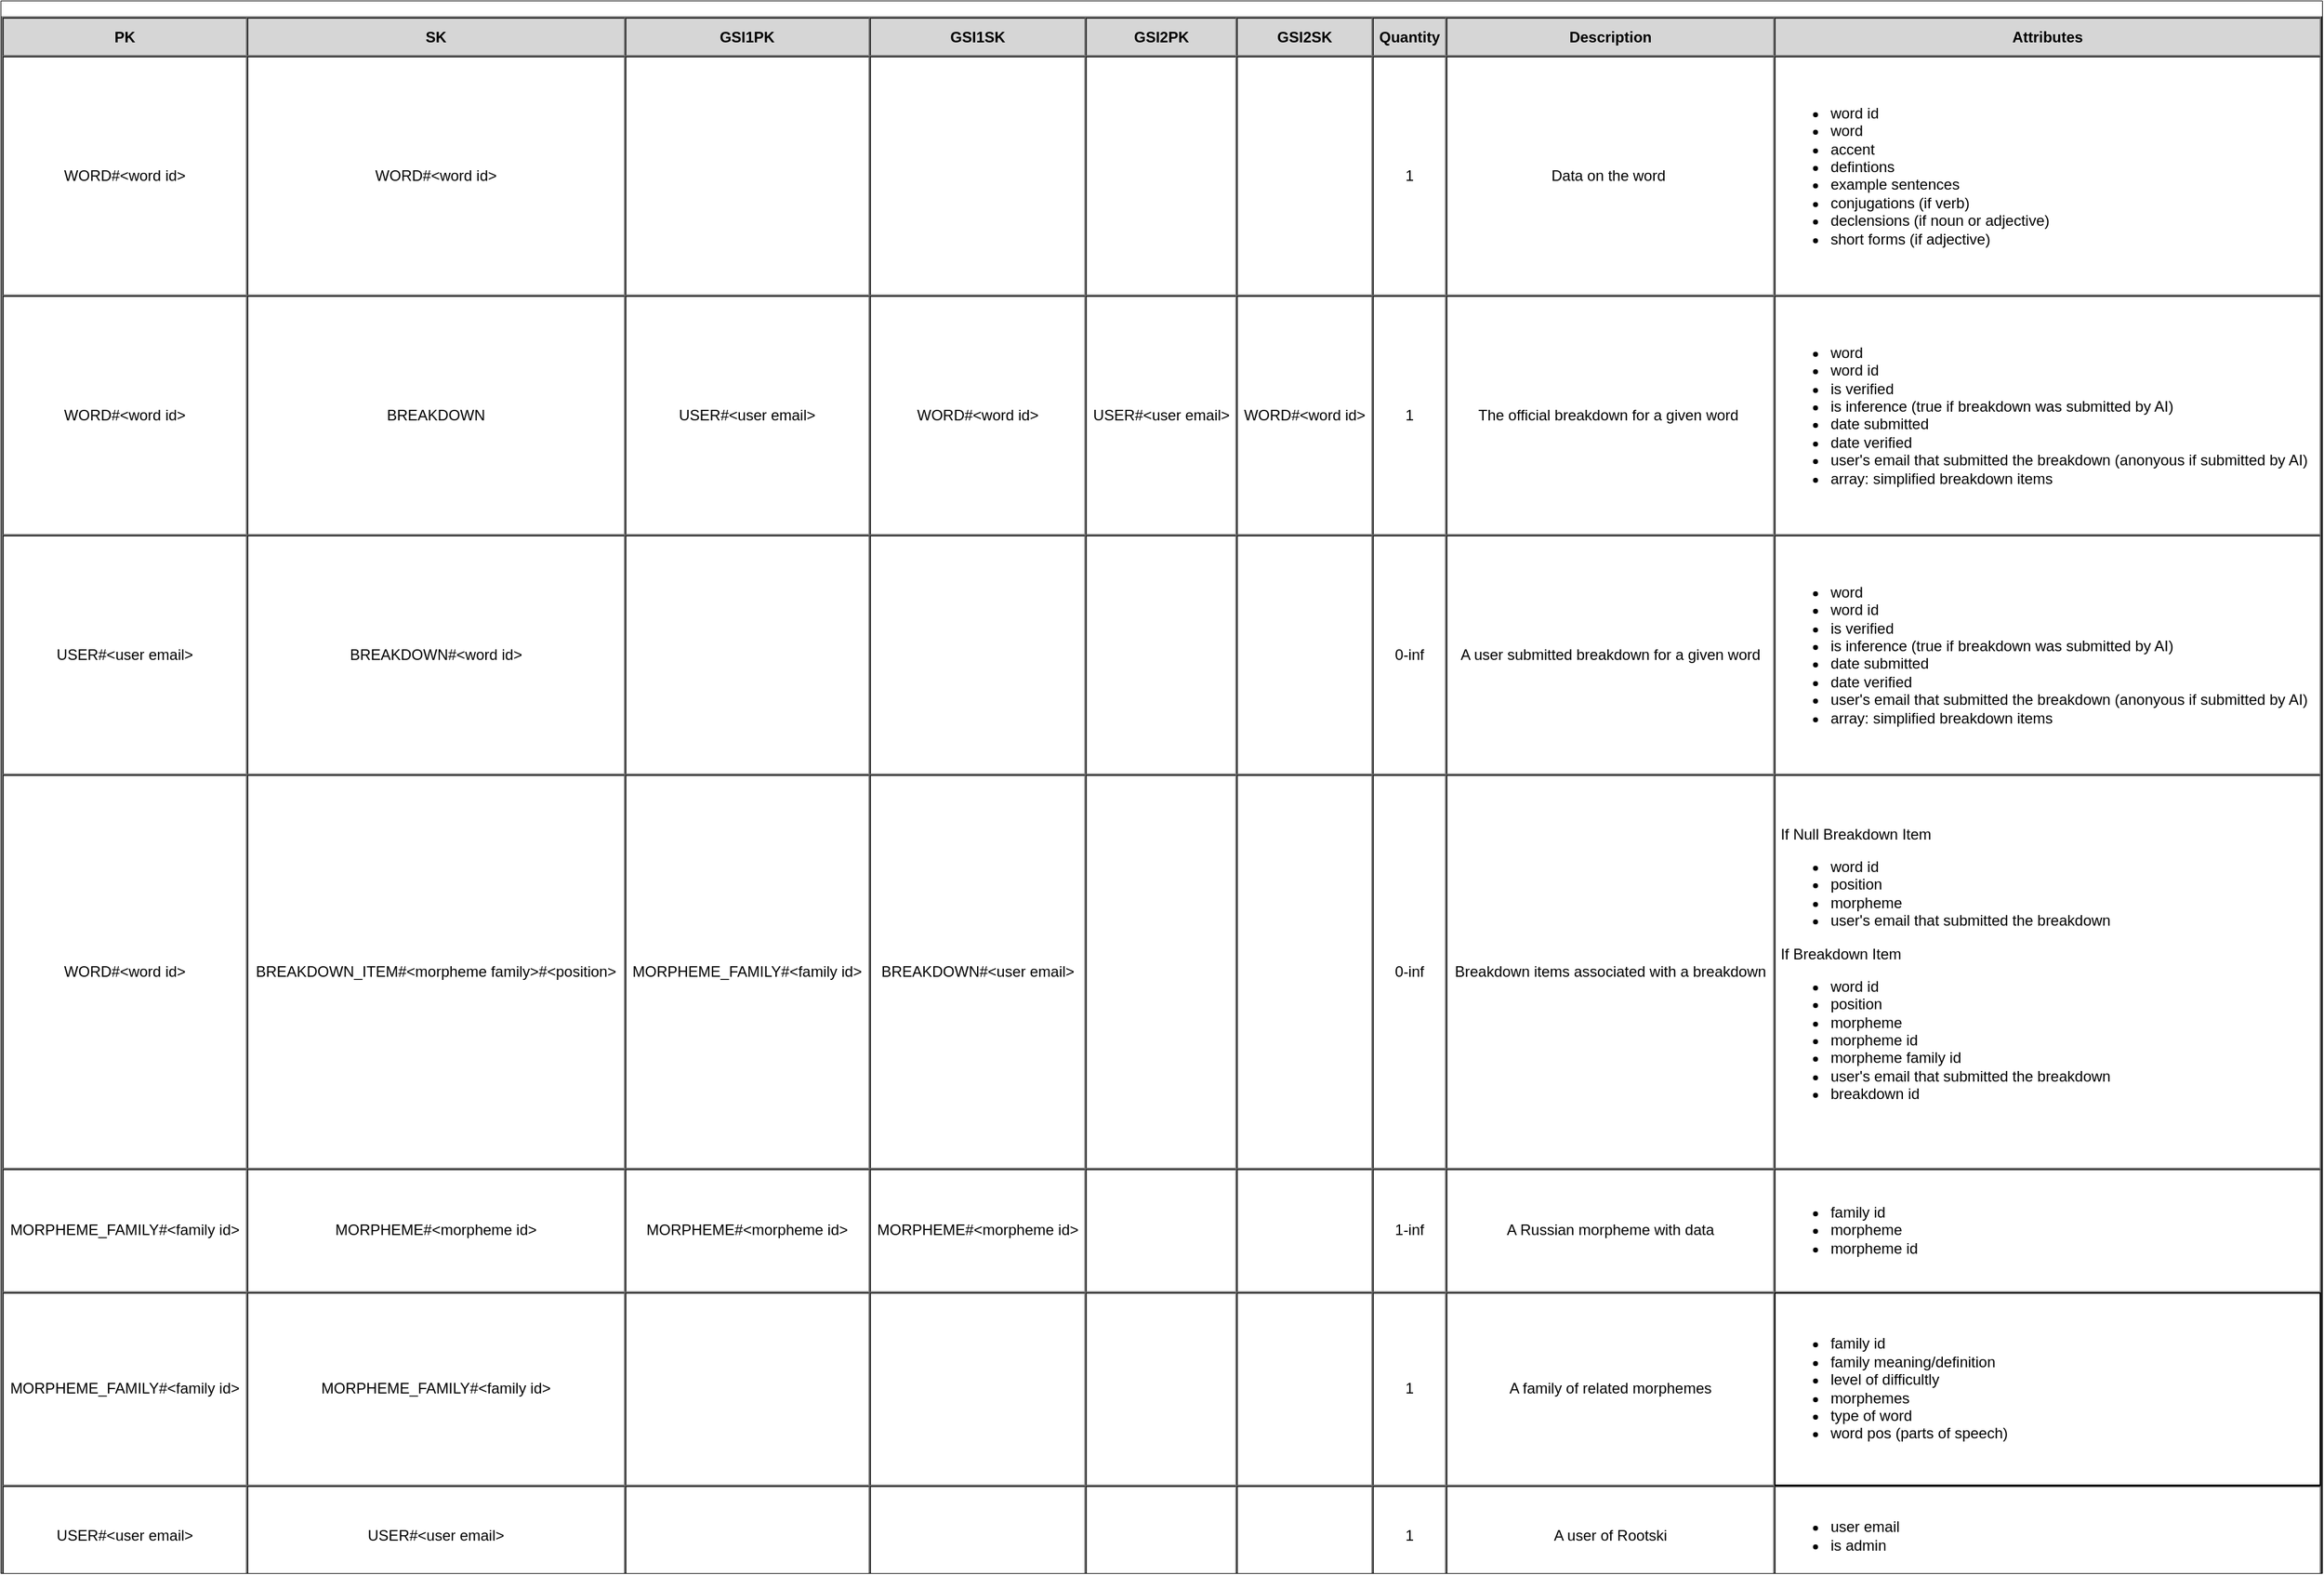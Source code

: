 <mxfile>
    <diagram id="RD69P7APoGmj4CVlXvpW" name="Page-1">
        <mxGraphModel dx="2740" dy="924" grid="1" gridSize="10" guides="1" tooltips="1" connect="1" arrows="1" fold="1" page="1" pageScale="1" pageWidth="850" pageHeight="1100" math="0" shadow="0">
            <root>
                <mxCell id="0"/>
                <mxCell id="1" parent="0"/>
                <mxCell id="3" value="&lt;p&gt;&lt;/p&gt;&lt;table cellpadding=&quot;4&quot; cellspacing=&quot;0&quot; border=&quot;1&quot; style=&quot;font-size: 1em ; width: 100% ; height: 100%&quot;&gt;&lt;tbody&gt;&lt;tr&gt;&lt;th style=&quot;background-color: rgb(214 , 214 , 214)&quot;&gt;PK&lt;/th&gt;&lt;th style=&quot;background-color: rgb(214 , 214 , 214)&quot;&gt;SK&lt;/th&gt;&lt;td style=&quot;background-color: rgb(214 , 214 , 214)&quot;&gt;&lt;b&gt;GSI1PK&lt;/b&gt;&lt;/td&gt;&lt;td style=&quot;background-color: rgb(214 , 214 , 214)&quot;&gt;&lt;b&gt;GSI1SK&lt;/b&gt;&lt;/td&gt;&lt;td style=&quot;background-color: rgb(214 , 214 , 214)&quot;&gt;&lt;b&gt;GSI2PK&lt;/b&gt;&lt;/td&gt;&lt;td style=&quot;background-color: rgb(214 , 214 , 214)&quot;&gt;&lt;b&gt;GSI2SK&lt;/b&gt;&lt;/td&gt;&lt;td style=&quot;background-color: rgb(214 , 214 , 214)&quot;&gt;&lt;b&gt;Quantity&lt;/b&gt;&lt;br&gt;&lt;/td&gt;&lt;td style=&quot;background-color: rgb(214 , 214 , 214)&quot;&gt;&lt;b&gt;Description&lt;/b&gt;&lt;/td&gt;&lt;td style=&quot;background-color: rgb(214 , 214 , 214)&quot;&gt;&lt;b&gt;Attributes&lt;/b&gt;&lt;br&gt;&lt;/td&gt;&lt;/tr&gt;&lt;tr&gt;&lt;td&gt;WORD#&amp;lt;word id&amp;gt;&lt;/td&gt;&lt;td&gt;WORD#&amp;lt;word id&amp;gt;&lt;/td&gt;&lt;td&gt;&lt;br&gt;&lt;/td&gt;&lt;td&gt;&lt;br&gt;&lt;/td&gt;&lt;td&gt;&lt;br&gt;&lt;/td&gt;&lt;td&gt;&lt;br&gt;&lt;/td&gt;&lt;td&gt;1&lt;/td&gt;&lt;td&gt;Data on the word&amp;nbsp;&lt;/td&gt;&lt;td&gt;&lt;ul&gt;&lt;li style=&quot;text-align: left&quot;&gt;word id&lt;/li&gt;&lt;li style=&quot;text-align: left&quot;&gt;word&lt;/li&gt;&lt;li style=&quot;text-align: left&quot;&gt;accent&lt;/li&gt;&lt;li style=&quot;text-align: left&quot;&gt;defintions&lt;/li&gt;&lt;li style=&quot;text-align: left&quot;&gt;example sentences&lt;/li&gt;&lt;li style=&quot;text-align: left&quot;&gt;conjugations (if verb)&amp;nbsp;&lt;/li&gt;&lt;li style=&quot;text-align: left&quot;&gt;declensions (if noun or adjective)&lt;/li&gt;&lt;li style=&quot;text-align: left&quot;&gt;short forms (if adjective)&lt;/li&gt;&lt;/ul&gt;&lt;/td&gt;&lt;/tr&gt;&lt;tr&gt;&lt;td&gt;WORD#&amp;lt;word id&amp;gt;&lt;/td&gt;&lt;td&gt;BREAKDOWN&lt;/td&gt;&lt;td&gt;USER#&amp;lt;user email&amp;gt;&lt;br&gt;&lt;/td&gt;&lt;td&gt;WORD#&amp;lt;word id&amp;gt;&lt;br&gt;&lt;/td&gt;&lt;td&gt;USER#&amp;lt;user email&amp;gt;&lt;br&gt;&lt;/td&gt;&lt;td&gt;WORD#&amp;lt;word id&amp;gt;&lt;br&gt;&lt;/td&gt;&lt;td&gt;1&lt;/td&gt;&lt;td&gt;The official breakdown for a given word&amp;nbsp;&lt;/td&gt;&lt;td&gt;&lt;ul&gt;&lt;li style=&quot;text-align: left&quot;&gt;word&lt;/li&gt;&lt;li style=&quot;text-align: left&quot;&gt;word id&lt;/li&gt;&lt;li style=&quot;text-align: left&quot;&gt;is verified&lt;/li&gt;&lt;li style=&quot;text-align: left&quot;&gt;is inference (true if breakdown was submitted by AI)&lt;/li&gt;&lt;li style=&quot;text-align: left&quot;&gt;date submitted&lt;/li&gt;&lt;li style=&quot;text-align: left&quot;&gt;date verified&lt;/li&gt;&lt;li style=&quot;text-align: left&quot;&gt;user's email that submitted the breakdown (anonyous if submitted by AI)&lt;/li&gt;&lt;li style=&quot;text-align: left&quot;&gt;array: simplified breakdown items&amp;nbsp;&lt;/li&gt;&lt;/ul&gt;&lt;/td&gt;&lt;/tr&gt;&lt;tr&gt;&lt;td&gt;USER#&amp;lt;user email&amp;gt;&lt;/td&gt;&lt;td&gt;BREAKDOWN#&amp;lt;word id&amp;gt;&lt;/td&gt;&lt;td&gt;&lt;br&gt;&lt;/td&gt;&lt;td&gt;&lt;br&gt;&lt;/td&gt;&lt;td&gt;&lt;br&gt;&lt;/td&gt;&lt;td&gt;&lt;br&gt;&lt;/td&gt;&lt;td&gt;0-inf&lt;/td&gt;&lt;td&gt;A user submitted breakdown for a given word&lt;/td&gt;&lt;td&gt;&lt;div style=&quot;text-align: left&quot;&gt;&lt;ul style=&quot;text-align: center&quot;&gt;&lt;li style=&quot;text-align: left&quot;&gt;word&lt;/li&gt;&lt;li style=&quot;text-align: left&quot;&gt;word id&lt;/li&gt;&lt;li style=&quot;text-align: left&quot;&gt;is verified&lt;/li&gt;&lt;li style=&quot;text-align: left&quot;&gt;is inference (true if breakdown was submitted by AI)&lt;/li&gt;&lt;li style=&quot;text-align: left&quot;&gt;date submitted&lt;/li&gt;&lt;li style=&quot;text-align: left&quot;&gt;date verified&lt;/li&gt;&lt;li style=&quot;text-align: left&quot;&gt;user's email that submitted the breakdown (anonyous if submitted by AI)&lt;/li&gt;&lt;li style=&quot;text-align: left&quot;&gt;array: simplified breakdown items&lt;/li&gt;&lt;/ul&gt;&lt;/div&gt;&lt;/td&gt;&lt;/tr&gt;&lt;tr&gt;&lt;td&gt;WORD#&amp;lt;word id&amp;gt;&lt;br&gt;&lt;/td&gt;&lt;td&gt;BREAKDOWN_ITEM#&amp;lt;morpheme family&amp;gt;#&amp;lt;position&amp;gt;&lt;/td&gt;&lt;td&gt;MORPHEME_FAMILY#&amp;lt;family id&amp;gt;&lt;br&gt;&lt;/td&gt;&lt;td&gt;BREAKDOWN#&amp;lt;user email&amp;gt;&lt;/td&gt;&lt;td&gt;&lt;br&gt;&lt;/td&gt;&lt;td&gt;&lt;br&gt;&lt;/td&gt;&lt;td&gt;0-inf&lt;/td&gt;&lt;td&gt;Breakdown items associated with a breakdown&lt;/td&gt;&lt;td&gt;&lt;div style=&quot;text-align: left&quot;&gt;If Null Breakdown Item&lt;br&gt;&lt;ul&gt;&lt;li&gt;word id&lt;/li&gt;&lt;li&gt;position&lt;/li&gt;&lt;li&gt;morpheme&lt;/li&gt;&lt;li style=&quot;text-align: left&quot;&gt;user's email that submitted the breakdown&lt;/li&gt;&lt;/ul&gt;If Breakdown Item&lt;/div&gt;&lt;div style=&quot;text-align: left&quot;&gt;&lt;ul&gt;&lt;li&gt;word id&lt;/li&gt;&lt;li&gt;position&lt;/li&gt;&lt;li&gt;morpheme&lt;/li&gt;&lt;li&gt;morpheme id&lt;/li&gt;&lt;li&gt;morpheme family id&lt;/li&gt;&lt;li style=&quot;text-align: left&quot;&gt;user's email that submitted the breakdown&lt;/li&gt;&lt;li style=&quot;text-align: left&quot;&gt;breakdown id&lt;/li&gt;&lt;/ul&gt;&lt;/div&gt;&lt;/td&gt;&lt;/tr&gt;&lt;tr&gt;&lt;td&gt;MORPHEME_FAMILY#&amp;lt;family id&amp;gt;&lt;/td&gt;&lt;td&gt;MORPHEME#&amp;lt;morpheme id&amp;gt;&lt;/td&gt;&lt;td&gt;MORPHEME#&amp;lt;morpheme id&amp;gt;&lt;br&gt;&lt;/td&gt;&lt;td&gt;MORPHEME#&amp;lt;morpheme id&amp;gt;&lt;br&gt;&lt;/td&gt;&lt;td&gt;&lt;br&gt;&lt;/td&gt;&lt;td&gt;&lt;br&gt;&lt;/td&gt;&lt;td&gt;1-inf&lt;/td&gt;&lt;td&gt;A Russian morpheme with data&lt;/td&gt;&lt;td&gt;&lt;ul&gt;&lt;li style=&quot;text-align: left&quot;&gt;family id&lt;/li&gt;&lt;li style=&quot;text-align: left&quot;&gt;morpheme&lt;/li&gt;&lt;li style=&quot;text-align: left&quot;&gt;morpheme id&lt;/li&gt;&lt;/ul&gt;&lt;/td&gt;&lt;/tr&gt;&lt;tr&gt;&lt;td&gt;MORPHEME_FAMILY#&amp;lt;family id&amp;gt;&lt;br&gt;&lt;/td&gt;&lt;td&gt;MORPHEME_FAMILY#&amp;lt;family id&amp;gt;&lt;br&gt;&lt;/td&gt;&lt;td&gt;&lt;br&gt;&lt;/td&gt;&lt;td&gt;&lt;br&gt;&lt;/td&gt;&lt;td&gt;&lt;br&gt;&lt;/td&gt;&lt;td&gt;&lt;br&gt;&lt;/td&gt;&lt;td&gt;1&lt;/td&gt;&lt;td&gt;A family of related morphemes&lt;/td&gt;&lt;td style=&quot;border: 1px solid rgb(0 , 0 , 0) ; border-collapse: collapse&quot;&gt;&lt;ul&gt;&lt;li style=&quot;text-align: left&quot;&gt;family id&lt;/li&gt;&lt;li style=&quot;text-align: left&quot;&gt;family meaning/definition&lt;/li&gt;&lt;li style=&quot;text-align: left&quot;&gt;level of difficultly&lt;/li&gt;&lt;li style=&quot;text-align: left&quot;&gt;morphemes&lt;/li&gt;&lt;li style=&quot;text-align: left&quot;&gt;type of word&lt;/li&gt;&lt;li style=&quot;text-align: left&quot;&gt;word pos (parts of speech)&lt;/li&gt;&lt;/ul&gt;&lt;/td&gt;&lt;/tr&gt;&lt;tr&gt;&lt;td&gt;USER#&amp;lt;user email&amp;gt;&lt;/td&gt;&lt;td&gt;USER#&amp;lt;user email&amp;gt;&lt;/td&gt;&lt;td&gt;&lt;br&gt;&lt;/td&gt;&lt;td&gt;&lt;br&gt;&lt;/td&gt;&lt;td&gt;&lt;br&gt;&lt;/td&gt;&lt;td&gt;&lt;br&gt;&lt;/td&gt;&lt;td&gt;1&lt;/td&gt;&lt;td&gt;A user of Rootski&lt;/td&gt;&lt;td&gt;&lt;ul&gt;&lt;li style=&quot;text-align: left&quot;&gt;user email&lt;/li&gt;&lt;li style=&quot;text-align: left&quot;&gt;is admin&lt;/li&gt;&lt;/ul&gt;&lt;/td&gt;&lt;/tr&gt;&lt;/tbody&gt;&lt;/table&gt;&lt;p&gt;&lt;/p&gt; " style="verticalAlign=top;align=center;overflow=fill;fontSize=12;fontFamily=Helvetica;html=1;container=1;sketch=1;labelBackgroundColor=#FFFFFF;fontColor=#000000;whiteSpace=wrap;" parent="1" vertex="1">
                    <mxGeometry x="-440" y="90" width="1860" height="1260" as="geometry">
                        <mxRectangle x="-1260" y="150" width="740" height="100" as="alternateBounds"/>
                    </mxGeometry>
                </mxCell>
            </root>
        </mxGraphModel>
    </diagram>
</mxfile>
